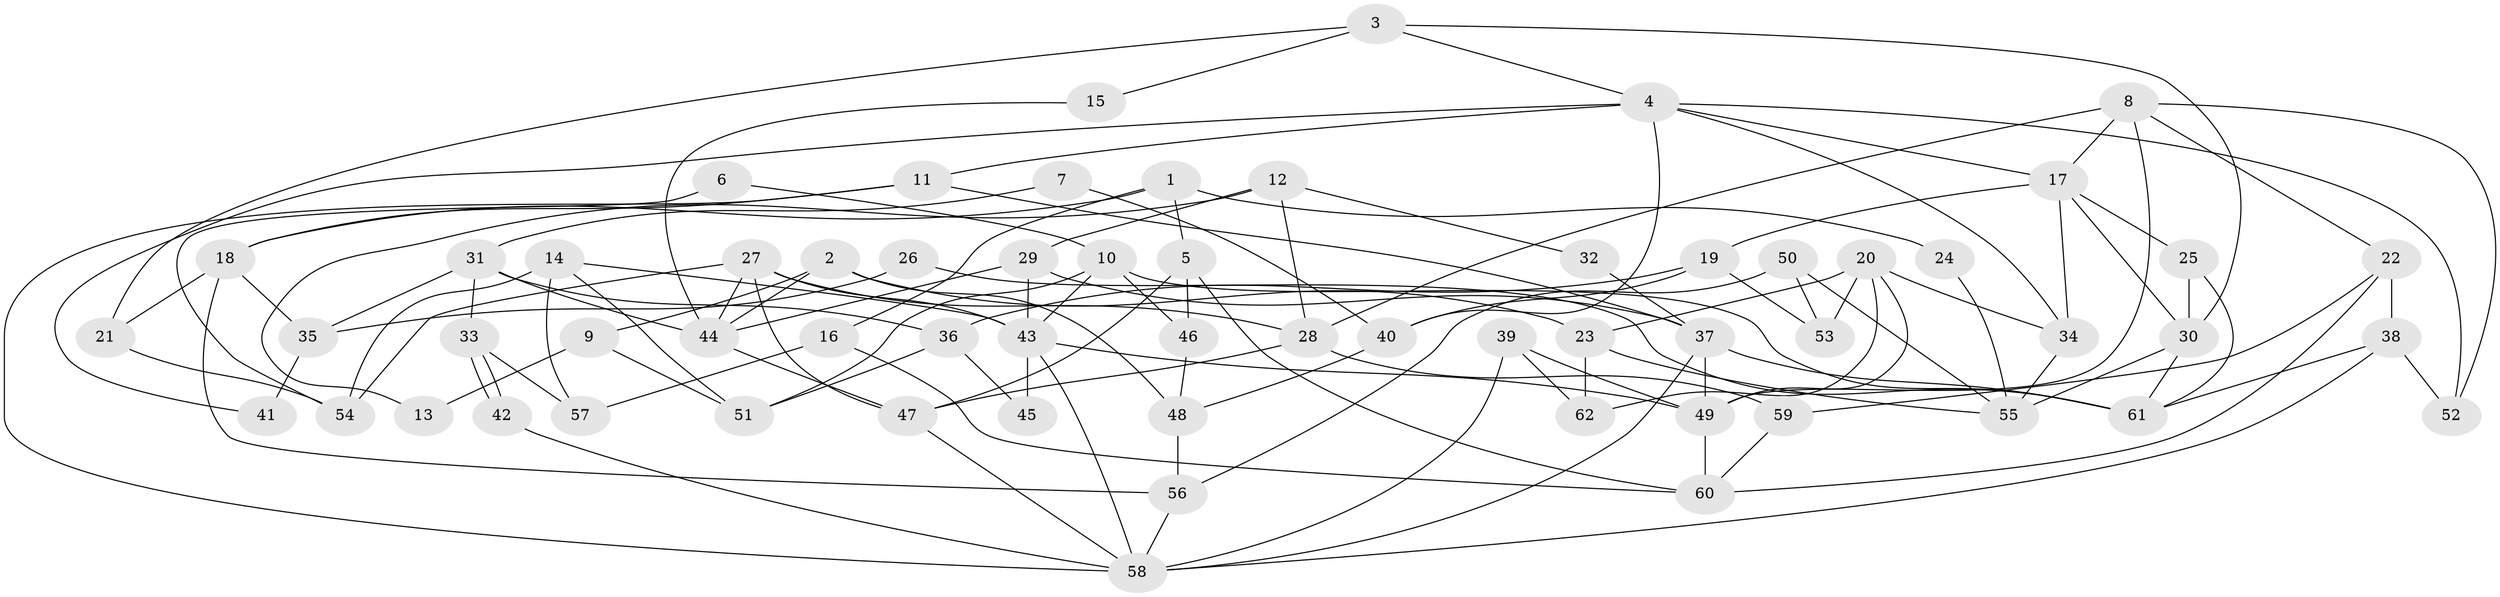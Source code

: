 // Generated by graph-tools (version 1.1) at 2025/02/03/09/25 03:02:11]
// undirected, 62 vertices, 124 edges
graph export_dot {
graph [start="1"]
  node [color=gray90,style=filled];
  1;
  2;
  3;
  4;
  5;
  6;
  7;
  8;
  9;
  10;
  11;
  12;
  13;
  14;
  15;
  16;
  17;
  18;
  19;
  20;
  21;
  22;
  23;
  24;
  25;
  26;
  27;
  28;
  29;
  30;
  31;
  32;
  33;
  34;
  35;
  36;
  37;
  38;
  39;
  40;
  41;
  42;
  43;
  44;
  45;
  46;
  47;
  48;
  49;
  50;
  51;
  52;
  53;
  54;
  55;
  56;
  57;
  58;
  59;
  60;
  61;
  62;
  1 -- 5;
  1 -- 18;
  1 -- 16;
  1 -- 24;
  2 -- 44;
  2 -- 23;
  2 -- 9;
  2 -- 48;
  3 -- 30;
  3 -- 4;
  3 -- 15;
  3 -- 21;
  4 -- 34;
  4 -- 52;
  4 -- 11;
  4 -- 17;
  4 -- 40;
  4 -- 41;
  5 -- 47;
  5 -- 46;
  5 -- 60;
  6 -- 10;
  6 -- 54;
  7 -- 40;
  7 -- 31;
  8 -- 49;
  8 -- 17;
  8 -- 22;
  8 -- 28;
  8 -- 52;
  9 -- 51;
  9 -- 13;
  10 -- 43;
  10 -- 61;
  10 -- 46;
  10 -- 51;
  11 -- 58;
  11 -- 18;
  11 -- 37;
  12 -- 29;
  12 -- 28;
  12 -- 13;
  12 -- 32;
  14 -- 51;
  14 -- 43;
  14 -- 54;
  14 -- 57;
  15 -- 44;
  16 -- 60;
  16 -- 57;
  17 -- 30;
  17 -- 19;
  17 -- 25;
  17 -- 34;
  18 -- 21;
  18 -- 35;
  18 -- 56;
  19 -- 40;
  19 -- 36;
  19 -- 53;
  20 -- 34;
  20 -- 23;
  20 -- 49;
  20 -- 53;
  20 -- 62;
  21 -- 54;
  22 -- 59;
  22 -- 38;
  22 -- 60;
  23 -- 62;
  23 -- 55;
  24 -- 55;
  25 -- 61;
  25 -- 30;
  26 -- 35;
  26 -- 61;
  27 -- 43;
  27 -- 28;
  27 -- 44;
  27 -- 47;
  27 -- 54;
  28 -- 47;
  28 -- 59;
  29 -- 44;
  29 -- 37;
  29 -- 43;
  30 -- 61;
  30 -- 55;
  31 -- 33;
  31 -- 44;
  31 -- 35;
  31 -- 36;
  32 -- 37;
  33 -- 42;
  33 -- 42;
  33 -- 57;
  34 -- 55;
  35 -- 41;
  36 -- 45;
  36 -- 51;
  37 -- 49;
  37 -- 58;
  37 -- 61;
  38 -- 58;
  38 -- 52;
  38 -- 61;
  39 -- 49;
  39 -- 58;
  39 -- 62;
  40 -- 48;
  42 -- 58;
  43 -- 49;
  43 -- 45;
  43 -- 58;
  44 -- 47;
  46 -- 48;
  47 -- 58;
  48 -- 56;
  49 -- 60;
  50 -- 56;
  50 -- 53;
  50 -- 55;
  56 -- 58;
  59 -- 60;
}
